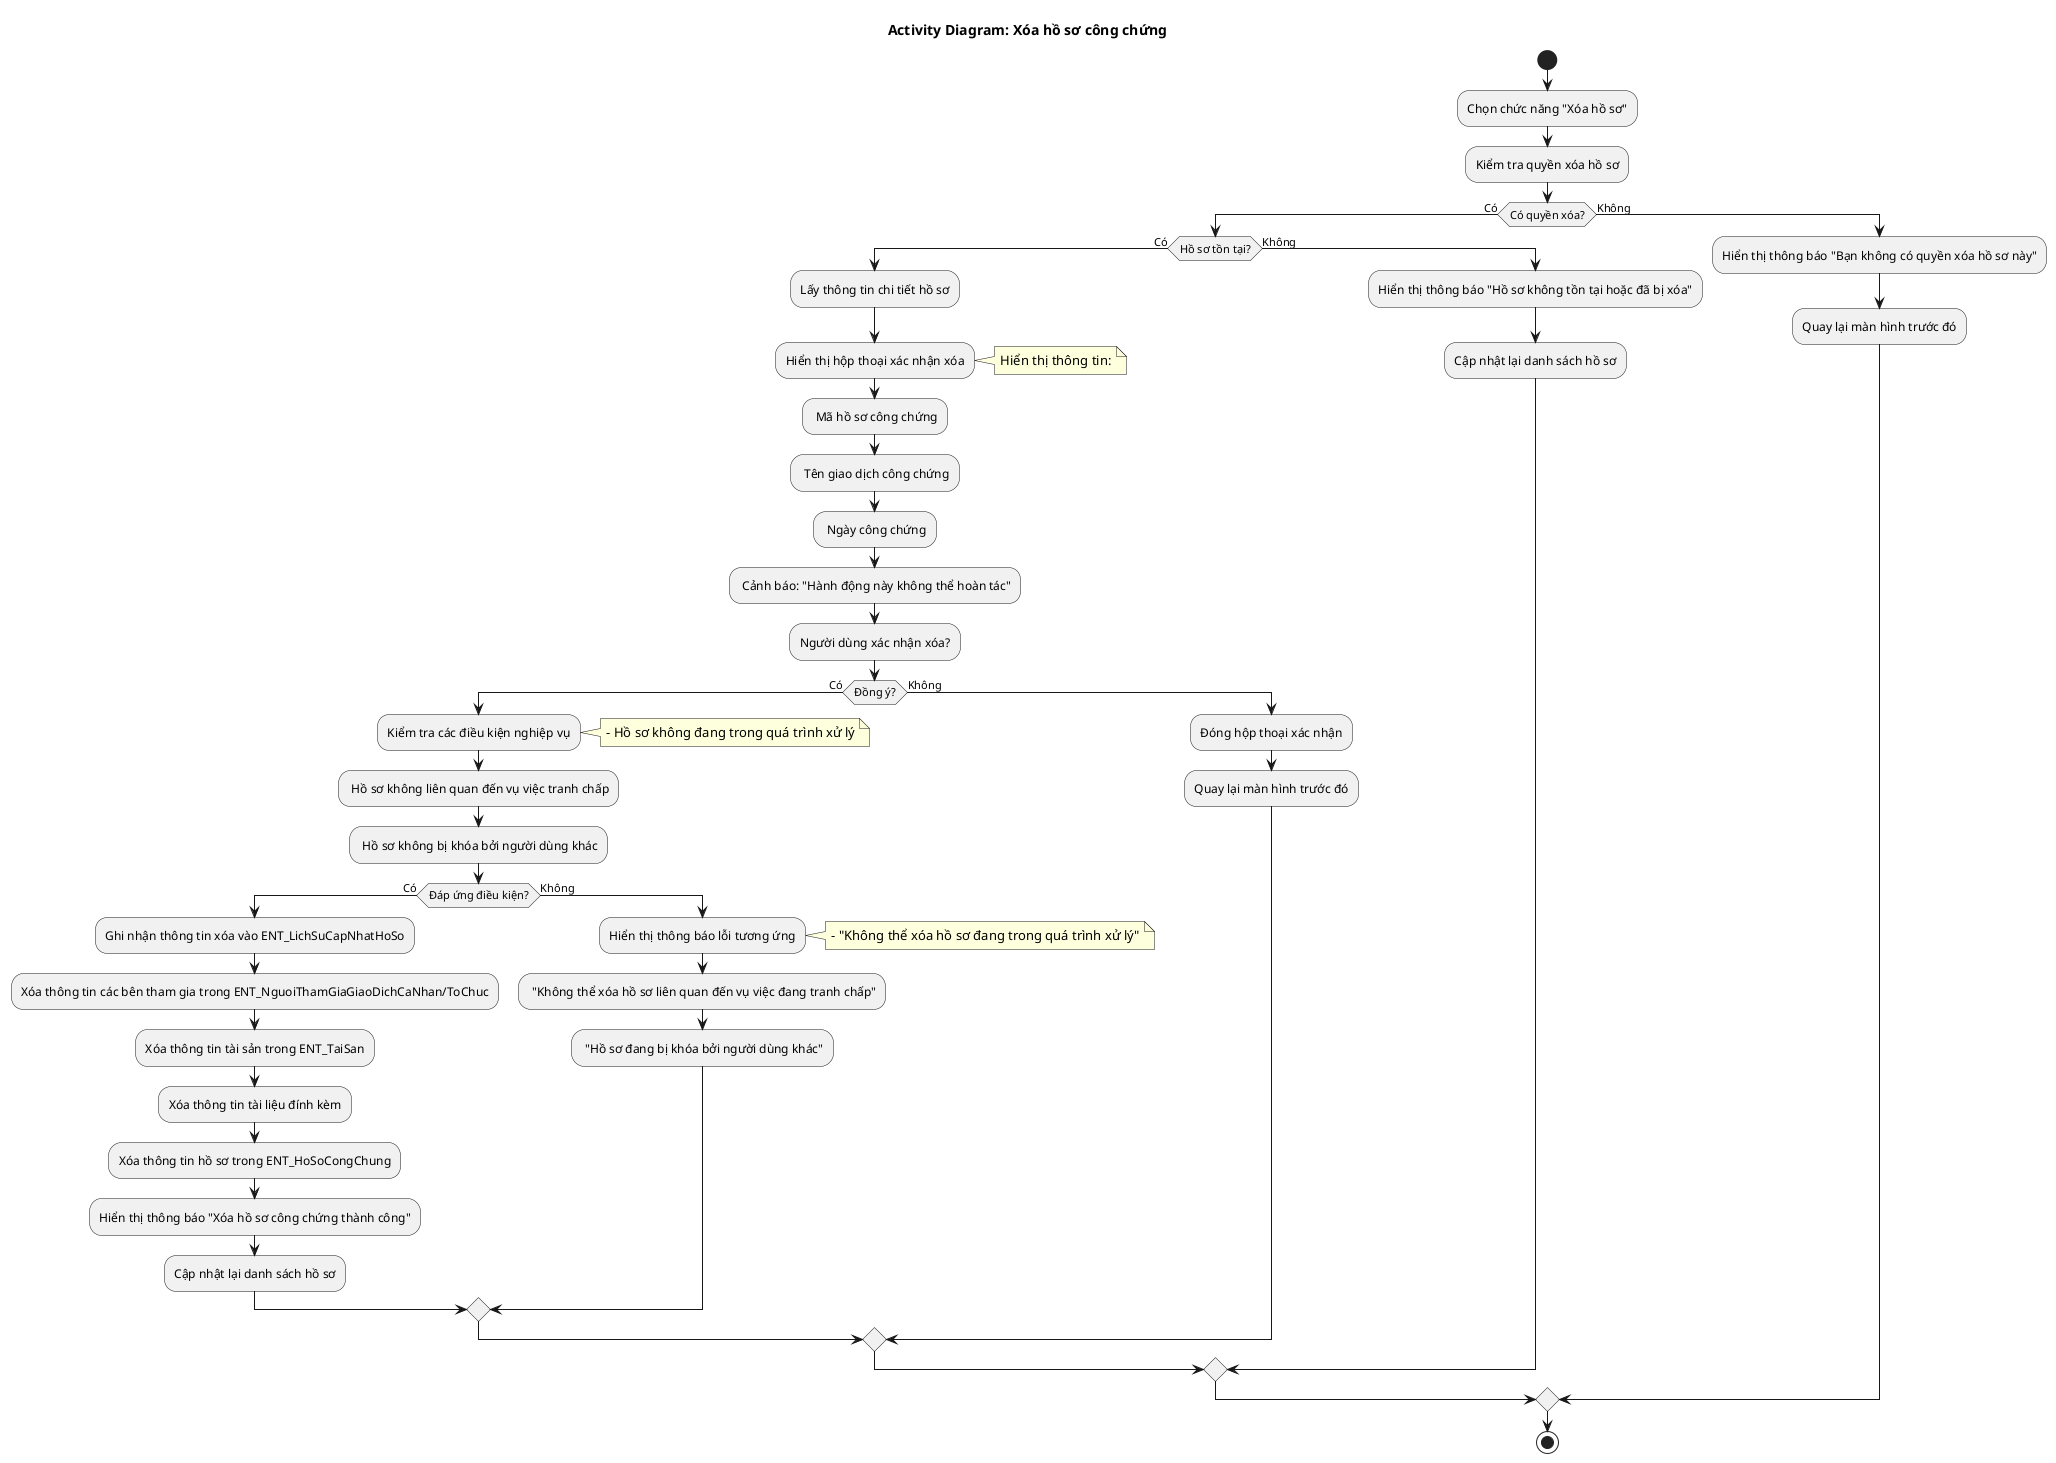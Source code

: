 @startuml AD_HSCC_Delete
!pragma layout smetana
title Activity Diagram: Xóa hồ sơ công chứng
start
:Chọn chức năng "Xóa hồ sơ";
:Kiểm tra quyền xóa hồ sơ;
if (Có quyền xóa?) then (Có)
  if (Hồ sơ tồn tại?) then (Có)
    :Lấy thông tin chi tiết hồ sơ;
    :Hiển thị hộp thoại xác nhận xóa;
    note right: Hiển thị thông tin:
    - Mã hồ sơ công chứng
    - Tên giao dịch công chứng
    - Ngày công chứng
    - Cảnh báo: "Hành động này không thể hoàn tác"
    :Người dùng xác nhận xóa?;
    if (Đồng ý?) then (Có)
      :Kiểm tra các điều kiện nghiệp vụ;
      note right: - Hồ sơ không đang trong quá trình xử lý
      - Hồ sơ không liên quan đến vụ việc tranh chấp
      - Hồ sơ không bị khóa bởi người dùng khác
      if (Đáp ứng điều kiện?) then (Có)
        :Ghi nhận thông tin xóa vào ENT_LichSuCapNhatHoSo;
        :Xóa thông tin các bên tham gia trong ENT_NguoiThamGiaGiaoDichCaNhan/ToChuc;
        :Xóa thông tin tài sản trong ENT_TaiSan;
        :Xóa thông tin tài liệu đính kèm;
        :Xóa thông tin hồ sơ trong ENT_HoSoCongChung;
        :Hiển thị thông báo "Xóa hồ sơ công chứng thành công";
        :Cập nhật lại danh sách hồ sơ;
      else (Không)
        :Hiển thị thông báo lỗi tương ứng;
        note right: - "Không thể xóa hồ sơ đang trong quá trình xử lý"
        - "Không thể xóa hồ sơ liên quan đến vụ việc đang tranh chấp"
        - "Hồ sơ đang bị khóa bởi người dùng khác"
      endif
    else (Không)
      :Đóng hộp thoại xác nhận;
      :Quay lại màn hình trước đó;
    endif
  else (Không)
    :Hiển thị thông báo "Hồ sơ không tồn tại hoặc đã bị xóa";
    :Cập nhật lại danh sách hồ sơ;
  endif
else (Không)
  :Hiển thị thông báo "Bạn không có quyền xóa hồ sơ này";
  :Quay lại màn hình trước đó;
endif
stop
@enduml